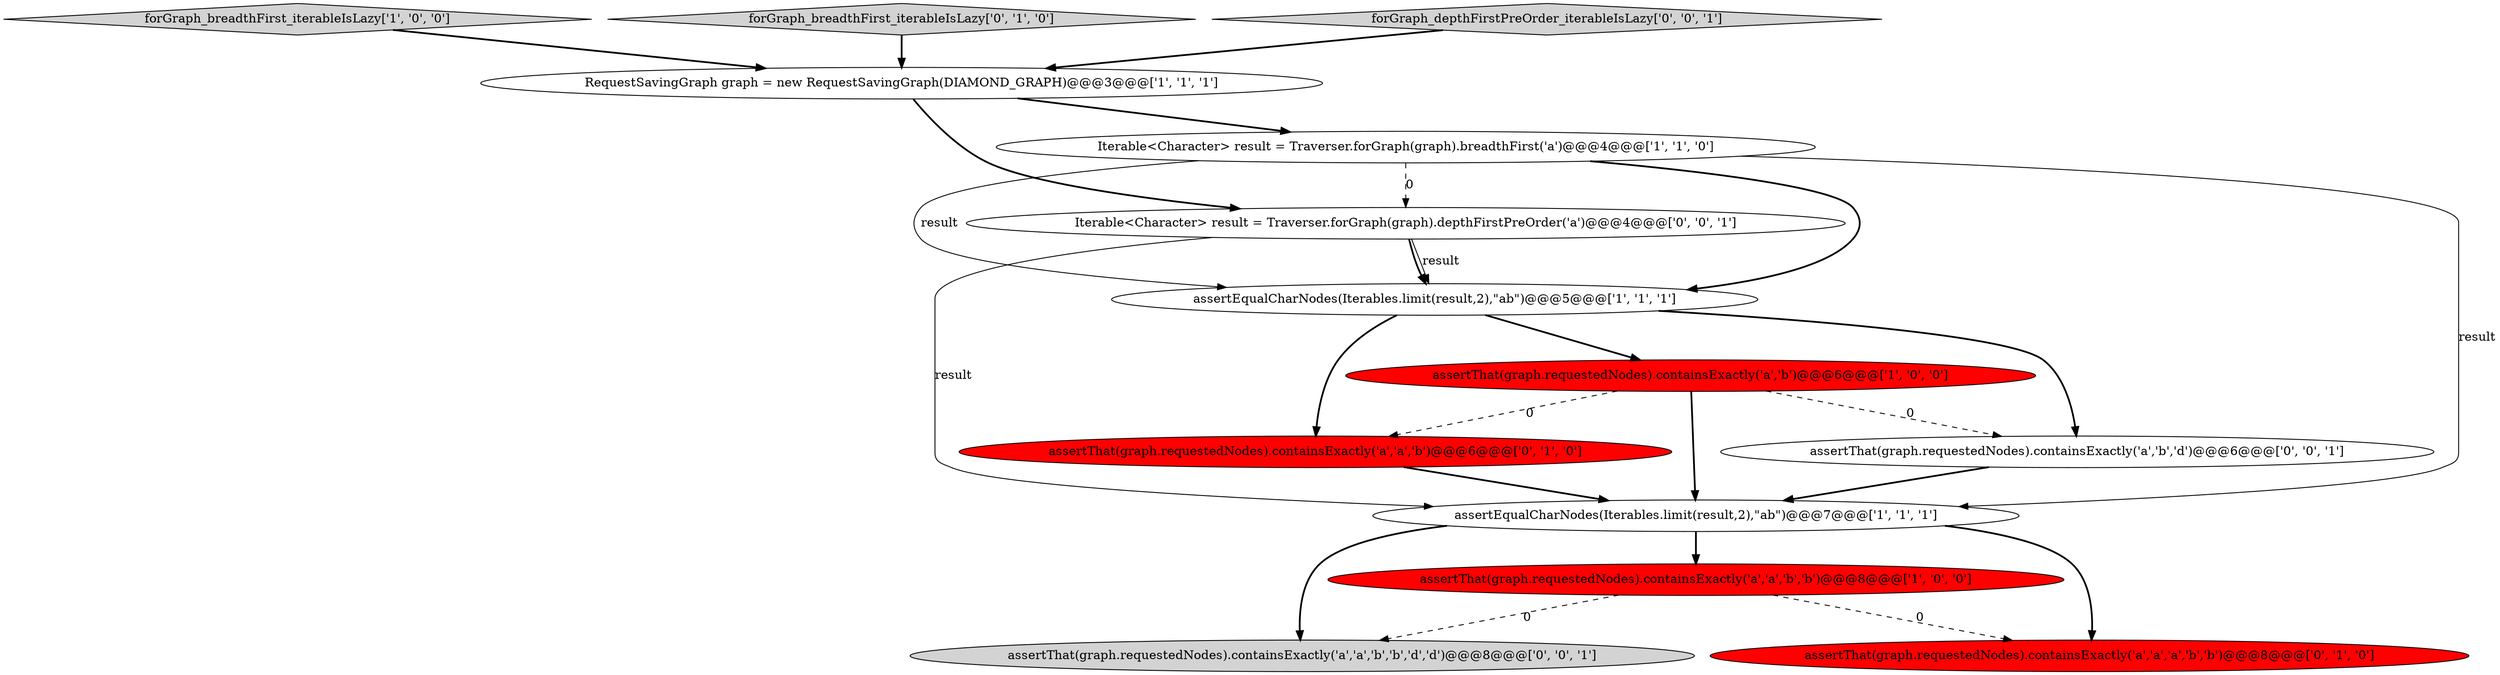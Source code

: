 digraph {
3 [style = filled, label = "assertEqualCharNodes(Iterables.limit(result,2),\"ab\")@@@5@@@['1', '1', '1']", fillcolor = white, shape = ellipse image = "AAA0AAABBB1BBB"];
6 [style = filled, label = "forGraph_breadthFirst_iterableIsLazy['1', '0', '0']", fillcolor = lightgray, shape = diamond image = "AAA0AAABBB1BBB"];
1 [style = filled, label = "Iterable<Character> result = Traverser.forGraph(graph).breadthFirst('a')@@@4@@@['1', '1', '0']", fillcolor = white, shape = ellipse image = "AAA0AAABBB1BBB"];
2 [style = filled, label = "assertEqualCharNodes(Iterables.limit(result,2),\"ab\")@@@7@@@['1', '1', '1']", fillcolor = white, shape = ellipse image = "AAA0AAABBB1BBB"];
8 [style = filled, label = "assertThat(graph.requestedNodes).containsExactly('a','a','b')@@@6@@@['0', '1', '0']", fillcolor = red, shape = ellipse image = "AAA1AAABBB2BBB"];
0 [style = filled, label = "RequestSavingGraph graph = new RequestSavingGraph(DIAMOND_GRAPH)@@@3@@@['1', '1', '1']", fillcolor = white, shape = ellipse image = "AAA0AAABBB1BBB"];
9 [style = filled, label = "forGraph_breadthFirst_iterableIsLazy['0', '1', '0']", fillcolor = lightgray, shape = diamond image = "AAA0AAABBB2BBB"];
5 [style = filled, label = "assertThat(graph.requestedNodes).containsExactly('a','a','b','b')@@@8@@@['1', '0', '0']", fillcolor = red, shape = ellipse image = "AAA1AAABBB1BBB"];
4 [style = filled, label = "assertThat(graph.requestedNodes).containsExactly('a','b')@@@6@@@['1', '0', '0']", fillcolor = red, shape = ellipse image = "AAA1AAABBB1BBB"];
12 [style = filled, label = "Iterable<Character> result = Traverser.forGraph(graph).depthFirstPreOrder('a')@@@4@@@['0', '0', '1']", fillcolor = white, shape = ellipse image = "AAA0AAABBB3BBB"];
10 [style = filled, label = "assertThat(graph.requestedNodes).containsExactly('a','a','b','b','d','d')@@@8@@@['0', '0', '1']", fillcolor = lightgray, shape = ellipse image = "AAA0AAABBB3BBB"];
11 [style = filled, label = "forGraph_depthFirstPreOrder_iterableIsLazy['0', '0', '1']", fillcolor = lightgray, shape = diamond image = "AAA0AAABBB3BBB"];
7 [style = filled, label = "assertThat(graph.requestedNodes).containsExactly('a','a','a','b','b')@@@8@@@['0', '1', '0']", fillcolor = red, shape = ellipse image = "AAA1AAABBB2BBB"];
13 [style = filled, label = "assertThat(graph.requestedNodes).containsExactly('a','b','d')@@@6@@@['0', '0', '1']", fillcolor = white, shape = ellipse image = "AAA0AAABBB3BBB"];
9->0 [style = bold, label=""];
0->12 [style = bold, label=""];
1->3 [style = solid, label="result"];
1->3 [style = bold, label=""];
6->0 [style = bold, label=""];
4->2 [style = bold, label=""];
2->10 [style = bold, label=""];
3->4 [style = bold, label=""];
1->12 [style = dashed, label="0"];
12->2 [style = solid, label="result"];
11->0 [style = bold, label=""];
8->2 [style = bold, label=""];
5->10 [style = dashed, label="0"];
0->1 [style = bold, label=""];
3->8 [style = bold, label=""];
12->3 [style = solid, label="result"];
4->8 [style = dashed, label="0"];
3->13 [style = bold, label=""];
12->3 [style = bold, label=""];
2->7 [style = bold, label=""];
5->7 [style = dashed, label="0"];
4->13 [style = dashed, label="0"];
1->2 [style = solid, label="result"];
2->5 [style = bold, label=""];
13->2 [style = bold, label=""];
}
